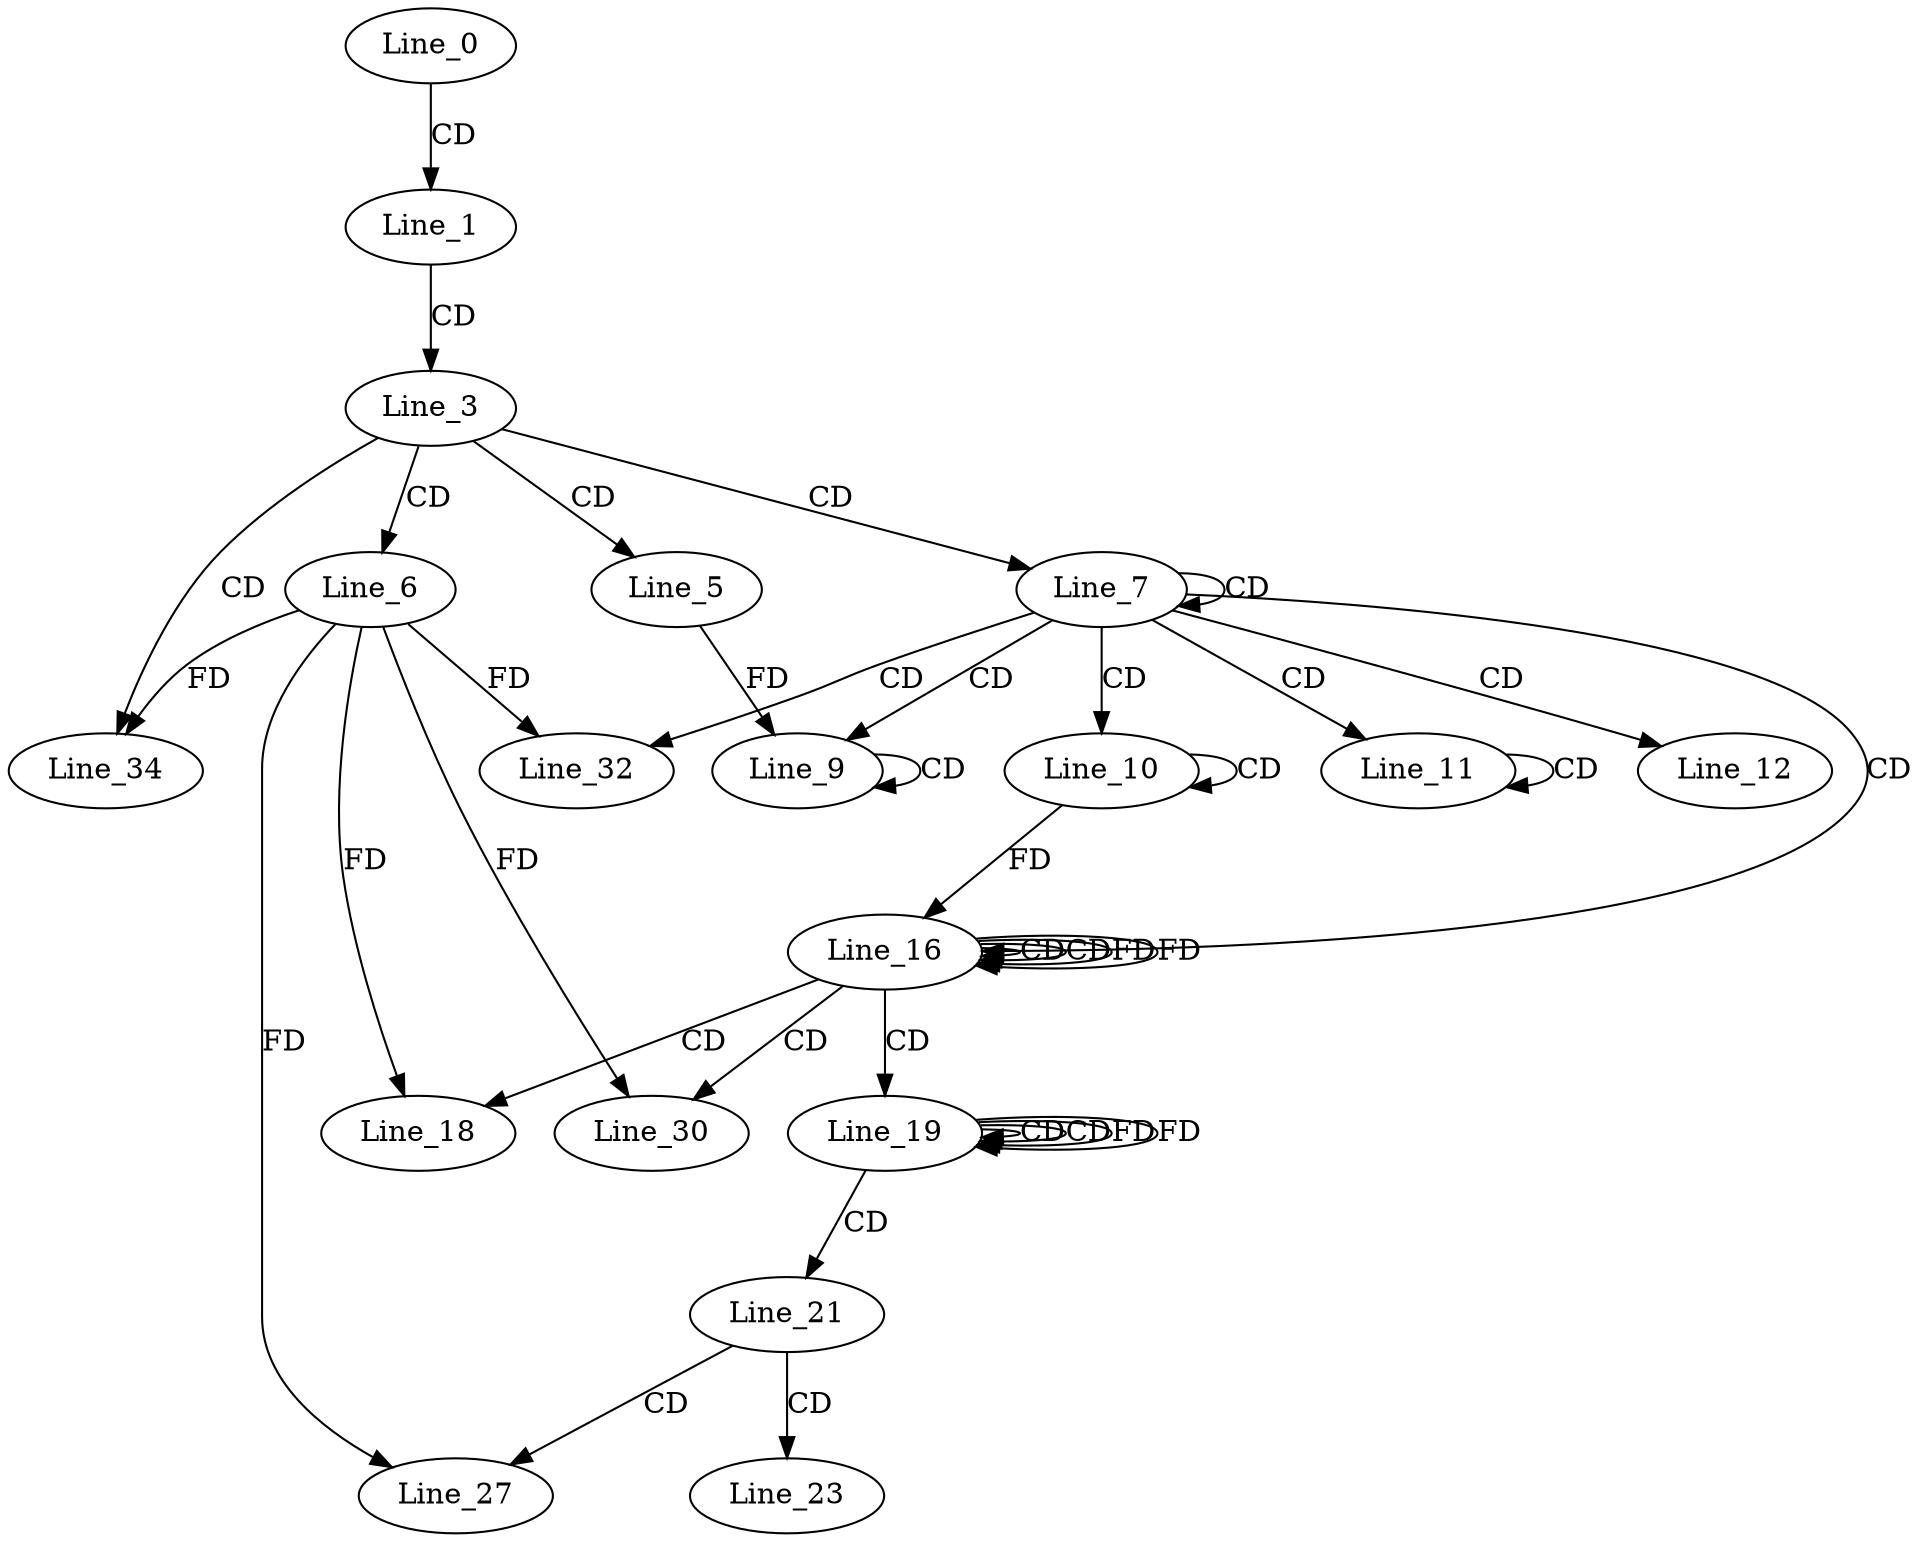 digraph G {
  Line_0;
  Line_1;
  Line_3;
  Line_5;
  Line_6;
  Line_7;
  Line_9;
  Line_9;
  Line_9;
  Line_10;
  Line_10;
  Line_11;
  Line_11;
  Line_12;
  Line_16;
  Line_16;
  Line_16;
  Line_18;
  Line_19;
  Line_19;
  Line_19;
  Line_21;
  Line_23;
  Line_27;
  Line_30;
  Line_30;
  Line_32;
  Line_34;
  Line_0 -> Line_1 [ label="CD" ];
  Line_1 -> Line_3 [ label="CD" ];
  Line_3 -> Line_5 [ label="CD" ];
  Line_3 -> Line_6 [ label="CD" ];
  Line_3 -> Line_7 [ label="CD" ];
  Line_7 -> Line_7 [ label="CD" ];
  Line_7 -> Line_9 [ label="CD" ];
  Line_9 -> Line_9 [ label="CD" ];
  Line_5 -> Line_9 [ label="FD" ];
  Line_7 -> Line_10 [ label="CD" ];
  Line_10 -> Line_10 [ label="CD" ];
  Line_7 -> Line_11 [ label="CD" ];
  Line_11 -> Line_11 [ label="CD" ];
  Line_7 -> Line_12 [ label="CD" ];
  Line_7 -> Line_16 [ label="CD" ];
  Line_16 -> Line_16 [ label="CD" ];
  Line_10 -> Line_16 [ label="FD" ];
  Line_16 -> Line_16 [ label="CD" ];
  Line_16 -> Line_16 [ label="FD" ];
  Line_16 -> Line_18 [ label="CD" ];
  Line_6 -> Line_18 [ label="FD" ];
  Line_16 -> Line_19 [ label="CD" ];
  Line_19 -> Line_19 [ label="CD" ];
  Line_19 -> Line_19 [ label="CD" ];
  Line_19 -> Line_19 [ label="FD" ];
  Line_19 -> Line_21 [ label="CD" ];
  Line_21 -> Line_23 [ label="CD" ];
  Line_21 -> Line_27 [ label="CD" ];
  Line_6 -> Line_27 [ label="FD" ];
  Line_16 -> Line_30 [ label="CD" ];
  Line_6 -> Line_30 [ label="FD" ];
  Line_7 -> Line_32 [ label="CD" ];
  Line_6 -> Line_32 [ label="FD" ];
  Line_3 -> Line_34 [ label="CD" ];
  Line_6 -> Line_34 [ label="FD" ];
  Line_16 -> Line_16 [ label="FD" ];
  Line_19 -> Line_19 [ label="FD" ];
}
